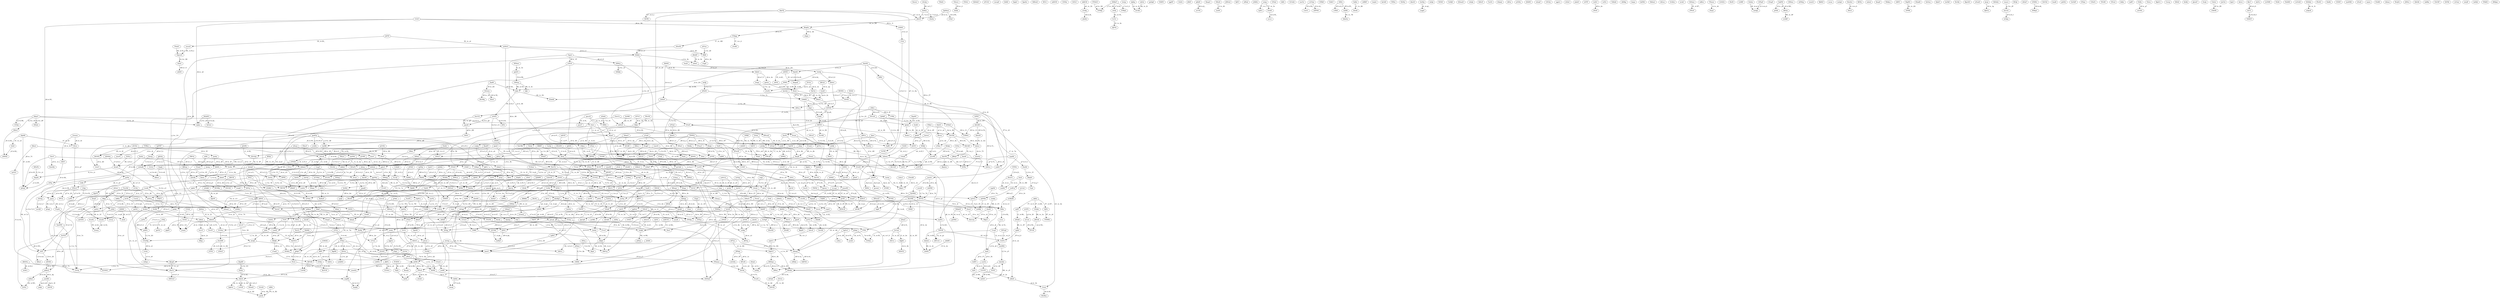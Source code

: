 digraph {
	_4F [label="Rczxw"];
	A7_ [label="QbjME"];
	_a3 [label="peLax"];
	Y7_ [label="FOkqg"];
	_3I [label="iGeYR"];
	K9_ [label="THzEr"];
	_f9 [label="VDocw"];
	J_3 [label="aOUas"];
	_6g [label="FSNct"];
	_Z1 [label="NflHx"];
	u_3 [label="KhMaN"];
	H7_ [label="GIJTL"];
	t8_ [label="IdYIr"];
	G5_ [label="BkgWi"];
	j0_ [label="AxVtO"];
	_4J [label="CsaLQ"];
	_2p [label="LlonB"];
	_z9 [label="xPCGG"];
	_L4 [label="mrsqN"];
	_7K [label="NfUYK"];
	H4_ [label="vMXkl"];
	_o7 [label="ZKioW"];
	_a1 [label="qiDeP"];
	_4A [label="EvZfr"];
	_9U [label="WbQfn"];
	_1V [label="ARqHY"];
	R3_ [label="KVYMv"];
	_5u [label="GtSka"];
	o_0 [label="mzSoj"];
	_3q [label="VuyXl"];
	_1v [label="fiAXD"];
	k_6 [label="IhghC"];
	_8T [label="mVxHa"];
	_8Y [label="ICXmy"];
	_b3 [label="XpeDu"];
	_3Q [label="ChFPF"];
	_U6 [label="DENFz"];
	_j4 [label="zFPdO"];
	x4_ [label="Ftwrd"];
	P7_ [label="sTSox"];
	_9Y [label="MIEmX"];
	_5d [label="pQMAi"];
	M6_ [label="eYaBq"];
	Q_6 [label="RmYYs"];
	N_6 [label="xIMSe"];
	B2_ [label="rczsx"];
	_r9 [label="GGrZd"];
	_1a [label="ImZAa"];
	e_9 [label="gmKTp"];
	_6o [label="DGtMT"];
	_j0 [label="CVfkh"];
	T8_ [label="CCwaT"];
	_Q1 [label="KeTak"];
	R6_ [label="BmxJw"];
	_E2 [label="tIept"];
	_e1 [label="tcVxh"];
	_d7 [label="ohsvE"];
	C1_ [label="sfyPd"];
	F2_ [label="IXTvt"];
	h_3 [label="mBSVX"];
	_6h [label="hJacI"];
	l1_ [label="yhVcH"];
	S5_ [label="xWFlN"];
	_6M [label="CDVkx"];
	H6_ [label="GWSyq"];
	_U8 [label="VsNAj"];
	_2E [label="MQHfy"];
	H3_ [label="FDMyc"];
	J6_ [label="kNBNI"];
	L9_ [label="Zcmsy"];
	t_9 [label="StYLU"];
	_5I [label="bEqJu"];
	_h4 [label="vmKwM"];
	_5X [label="uUtdg"];
	_3W [label="VIzQo"];
	p1_ [label="FCVOA"];
	_N6 [label="GVMgI"];
	S3_ [label="CbAdE"];
	A8_ [label="IuCjp"];
	v6_ [label="djdhq"];
	G2_ [label="geDgK"];
	_8f [label="AbMSr"];
	_n1 [label="MVbtW"];
	_i4 [label="NSBTt"];
	_1D [label="PwrMd"];
	e8_ [label="bIBhi"];
	_4Z [label="HRRKC"];
	z_8 [label="dzxoB"];
	u_8 [label="qgjHT"];
	_e3 [label="IrleD"];
	r8_ [label="GtiZA"];
	p_1 [label="YmUBh"];
	a9_ [label="MFlTZ"];
	Z2_ [label="JIHiF"];
	_8K [label="qKQlY"];
	j4_ [label="HnzpU"];
	k5_ [label="uKVtf"];
	_4D [label="vInoV"];
	M2_ [label="zQAJb"];
	I3_ [label="ZsCmL"];
	U5_ [label="NquHC"];
	_o6 [label="NcFZO"];
	_8S [label="LluiW"];
	E1_ [label="aFsIL"];
	_0c [label="wGBQM"];
	_6c [label="tJljv"];
	_2w [label="zngBB"];
	O8_ [label="spzxs"];
	_1L [label="doGpD"];
	_W6 [label="vgFDp"];
	h4_ [label="JZWwd"];
	i4_ [label="OqHCa"];
	P_9 [label="hBSdt"];
	_9B [label="Pzyln"];
	E2_ [label="DuCCX"];
	_6b [label="BayJX"];
	k_9 [label="dYBCg"];
	_2o [label="LEoMl"];
	_8n [label="ycbkq"];
	_S0 [label="WiRwc"];
	B_6 [label="oGdCs"];
	_5t [label="Olkjq"];
	_4K [label="yxEwq"];
	_4n [label="HQhIR"];
	B_5 [label="vOmIh"];
	B0_ [label="XjlYI"];
	m5_ [label="CGUFZ"];
	_0y [label="ILFvX"];
	b5_ [label="TMUIE"];
	K6_ [label="UZQdo"];
	_2v [label="qxPLF"];
	J_7 [label="uRYad"];
	_2Q [label="SOHyk"];
	_7j [label="tfNrq"];
	J7_ [label="sbFWR"];
	_V7 [label="ZxfET"];
	b4_ [label="AuAie"];
	_Y2 [label="kQqEx"];
	L3_ [label="jOKHz"];
	f4_ [label="RQUdE"];
	k1_ [label="rYppe"];
	_3P [label="zpJhZ"];
	_1r [label="CyiQq"];
	n2_ [label="KJpVX"];
	_2l [label="iSeuO"];
	t_7 [label="CgFcI"];
	z_4 [label="ylKch"];
	_9j [label="wkFRN"];
	_0M [label="vmevX"];
	_9J [label="SbUcc"];
	_E4 [label="EQehR"];
	Z9_ [label="CPQul"];
	_8p [label="AiIMA"];
	_7S [label="dliPj"];
	_d4 [label="qAKnQ"];
	z7_ [label="GCGdA"];
	_0f [label="jIojz"];
	n3_ [label="kFTzn"];
	_6I [label="RglbA"];
	_9k [label="cvphg"];
	_x3 [label="mkcbL"];
	w_2 [label="xsnTw"];
	D_9 [label="bMWiy"];
	d1_ [label="AYoyb"];
	_E5 [label="oZIlL"];
	k_7 [label="jKIUy"];
	I5_ [label="DlLNL"];
	_7M [label="goSVp"];
	z5_ [label="dkXXm"];
	_5x [label="rFNGF"];
	W2_ [label="CszCC"];
	U0_ [label="CkmUo"];
	_s1 [label="STfhB"];
	_h8 [label="pqbtz"];
	D_4 [label="YLLQt"];
	_y9 [label="kutwA"];
	y_2 [label="UhBrY"];
	_7y [label="GMKfN"];
	_P6 [label="EXxsV"];
	J2_ [label="ovUNl"];
	_8c [label="WidEZ"];
	_5K [label="Xmkcu"];
	l_8 [label="DTWlx"];
	B_4 [label="rcXhR"];
	_N1 [label="ZlDcA"];
	h_1 [label="ulQwm"];
	_8o [label="fSisT"];
	n_3 [label="iUWoy"];
	C6_ [label="uQtRj"];
	u7_ [label="Xofbs"];
	S_9 [label="aIuZi"];
	j8_ [label="dnBwO"];
	_4p [label="wfRBT"];
	_r4 [label="BlBBT"];
	W_5 [label="XJmCg"];
	_n0 [label="FbjKu"];
	I6_ [label="kpwxy"];
	s_3 [label="SVlrz"];
	_3w [label="KzFpV"];
	_0T [label="mILDR"];
	F7_ [label="okKIz"];
	_7W [label="twplw"];
	V7_ [label="kxOdS"];
	_6s [label="XJFVX"];
	_5B [label="UshuV"];
	L8_ [label="nHbxI"];
	c1_ [label="frjPo"];
	_2X [label="eXVDX"];
	l_5 [label="AyBTx"];
	C4_ [label="FIPAu"];
	Y2_ [label="NuwEy"];
	_W2 [label="NLWiy"];
	_5s [label="Dzgdj"];
	U_6 [label="xgfbO"];
	s_2 [label="aIOAX"];
	d6_ [label="goIGx"];
	_N0 [label="BQqDn"];
	t_1 [label="BSxNH"];
	_2s [label="Hllqa"];
	a_2 [label="iFnhW"];
	_q3 [label="PVMcN"];
	_0P [label="tChdl"];
	_3p [label="ibhcM"];
	t0_ [label="QhMwr"];
	q2_ [label="LugpS"];
	c_4 [label="oYnRE"];
	_6Q [label="cSMuY"];
	M5_ [label="RFjby"];
	_8F [label="gehbY"];
	_c9 [label="LzmPJ"];
	_1B [label="izZqb"];
	_u2 [label="WiYbV"];
	u9_ [label="oSOqY"];
	_7I [label="qIgPP"];
	_J1 [label="hDXiH"];
	L_5 [label="VuMJS"];
	_5C [label="CoDAB"];
	_0W [label="KOmaN"];
	_4O [label="QsQoj"];
	D3_ [label="zVnGo"];
	X4_ [label="JeASM"];
	_0n [label="eSuhC"];
	D4_ [label="dhJqf"];
	_4u [label="gEdTe"];
	_I5 [label="vxEpk"];
	B6_ [label="PUKYN"];
	_7H [label="RRslP"];
	Y6_ [label="yaOBS"];
	z2_ [label="BmBgd"];
	_I2 [label="SuFuX"];
	y5_ [label="PruxZ"];
	Y8_ [label="HilnG"];
	X_1 [label="BUCOP"];
	C_4 [label="MWOuT"];
	_u5 [label="SWkkk"];
	_3R [label="SbEsP"];
	_Y0 [label="nSTiu"];
	_4k [label="YtgzA"];
	S6_ [label="kpCgW"];
	g_7 [label="Yvplr"];
	T_4 [label="TxcFx"];
	W9_ [label="ubmBA"];
	_9D [label="IEeiU"];
	v_8 [label="kdKhi"];
	L_0 [label="iFbuC"];
	E5_ [label="sQZBl"];
	j_1 [label="JRKqF"];
	_L3 [label="cCapO"];
	_V6 [label="YGOlW"];
	f7_ [label="LsIeg"];
	b6_ [label="gQhBW"];
	_1b [label="hkkyC"];
	_2H [label="OoDGi"];
	_8s [label="BthxU"];
	P3_ [label="oyAZI"];
	S7_ [label="lvXUk"];
	W_1 [label="nDqUv"];
	Y1_ [label="zTElJ"];
	_6y [label="bNgwJ"];
	V9_ [label="EdJXK"];
	D5_ [label="gNrJq"];
	t6_ [label="puxrT"];
	_5V [label="HsiEs"];
	y3_ [label="RxcEJ"];
	_7w [label="jQSgo"];
	m7_ [label="MpVTJ"];
	k4_ [label="ClCuv"];
	w5_ [label="PSUxN"];
	_2O [label="qLSki"];
	_Y9 [label="AnyZB"];
	_2M [label="AlFoz"];
	T3_ [label="FrsoN"];
	b2_ [label="ayYUf"];
	w8_ [label="pVtWy"];
	e5_ [label="DdPOX"];
	_6G [label="JVkWE"];
	_T9 [label="REVdX"];
	X2_ [label="HUGZp"];
	_w1 [label="qUAFb"];
	z6_ [label="PVIki"];
	_8Z [label="kvNzp"];
	_K8 [label="eQvpF"];
	r_8 [label="OCMuz"];
	M_7 [label="vNUhy"];
	n0_ [label="LAMVc"];
	_2m [label="MyWGY"];
	_4B [label="AxHfK"];
	_1n [label="xeJRH"];
	p0_ [label="ZxNBC"];
	e7_ [label="xvXUp"];
	_I8 [label="agpCs"];
	Z5_ [label="etYaG"];
	_5z [label="EntdZ"];
	_0F [label="YuGks"];
	S2_ [label="VLElS"];
	_6w [label="EnoTc"];
	X9_ [label="YGfLA"];
	o5_ [label="jebeN"];
	_9A [label="cVxSl"];
	_1x [label="XPtsM"];
	y2_ [label="fXEIb"];
	_D3 [label="HAimV"];
	Z_3 [label="paPNp"];
	T2_ [label="CvspT"];
	a0_ [label="rhrWg"];
	p_3 [label="vqUnW"];
	w6_ [label="mVoha"];
	_O6 [label="stmDl"];
	_6d [label="cMVOX"];
	C3_ [label="eQXUM"];
	_O3 [label="ZVXzD"];
	H_2 [label="kdyqA"];
	_2D [label="AYRQa"];
	_D6 [label="dbqGm"];
	o0_ [label="USizr"];
	d_7 [label="DhLCv"];
	_1k [label="yCtyK"];
	_o0 [label="wnaxF"];
	p4_ [label="guwmt"];
	x9_ [label="MwBea"];
	_j9 [label="ZAsKc"];
	_4t [label="yzfeN"];
	_v3 [label="qHOSo"];
	_2A [label="AydvT"];
	_6H [label="SjXYz"];
	_4r [label="gIrxJ"];
	_e4 [label="GVxiF"];
	_g0 [label="zpeuR"];
	l9_ [label="Xrzll"];
	H9_ [label="jbMuJ"];
	h8_ [label="TCZxy"];
	_2z [label="GRQyZ"];
	_0V [label="EpdlV"];
	K8_ [label="HBSxm"];
	_5F [label="tsPYP"];
	_9y [label="nxbnC"];
	u2_ [label="sHRnk"];
	o4_ [label="uQLLN"];
	_9t [label="zyUnA"];
	r4_ [label="ZZiSh"];
	_b8 [label="LzEiC"];
	_4w [label="zbnLn"];
	v_1 [label="FuteY"];
	F4_ [label="AdxQp"];
	_7u [label="WCNBa"];
	_S6 [label="fVoOt"];
	y0_ [label="otmAj"];
	z_6 [label="TVGFR"];
	_7X [label="vzITn"];
	_5b [label="HnDhu"];
	G9_ [label="jItJA"];
	w0_ [label="iQKzk"];
	g8_ [label="rFmnL"];
	A_5 [label="omDRQ"];
	_2I [label="YQFpX"];
	h3_ [label="XSiqw"];
	v0_ [label="DXAop"];
	B9_ [label="pgONm"];
	_7m [label="AYQhQ"];
	h7_ [label="NpQnp"];
	_2F [label="xTKaP"];
	_B3 [label="COwMg"];
	_2d [label="yndXf"];
	n8_ [label="NsGZb"];
	H_4 [label="ACpGt"];
	g5_ [label="cKHbp"];
	O7_ [label="mmnHO"];
	_7U [label="hLmGy"];
	K_6 [label="wNdYc"];
	_1d [label="TBJyO"];
	_6A [label="oKKkP"];
	_3Z [label="Imips"];
	g_8 [label="gxrKY"];
	q5_ [label="XeTyw"];
	J_0 [label="CtzFw"];
	_0B [label="blmEu"];
	U_9 [label="dTKzb"];
	_t6 [label="sXZVR"];
	_C2 [label="gpWwr"];
	c3_ [label="kiZWb"];
	_0x [label="Exrpn"];
	Y_5 [label="bwpjc"];
	G_7 [label="acwAF"];
	_p9 [label="XTLSN"];
	j3_ [label="Zelzc"];
	z_0 [label="VWIvP"];
	_6n [label="uTXes"];
	_5G [label="bRCyb"];
	_2K [label="Hdoct"];
	_0l [label="paLqd"];
	s1_ [label="ddKhC"];
	_8j [label="DibSC"];
	H8_ [label="PRrOB"];
	e_3 [label="itIoJ"];
	r2_ [label="MdtmL"];
	_M0 [label="CZmcp"];
	_4y [label="QqkVw"];
	_5c [label="ByqNV"];
	_2R [label="BdhJK"];
	L4_ [label="AZLeu"];
	F_4 [label="FpflE"];
	_5S [label="tCdZm"];
	S_5 [label="aZXma"];
	u8_ [label="HIhwv"];
	_1N [label="nvAiC"];
	_0w [label="ygAjI"];
	_1p [label="xGnPo"];
	_2x [label="zfbQV"];
	_3i [label="RnKmP"];
	W7_ [label="iFWnP"];
	_Y1 [label="NPPft"];
	R4_ [label="ufnVa"];
	p5_ [label="Oizik"];
	S_4 [label="FexMt"];
	_9o [label="FoypZ"];
	_R1 [label="ypLnJ"];
	_T2 [label="qdsPG"];
	_G0 [label="aeaxU"];
	G_6 [label="edBcx"];
	_6Z [label="OdtVU"];
	_D8 [label="SIrhC"];
	_U4 [label="pvqwi"];
	_5v [label="TNnwe"];
	_2u [label="uGomQ"];
	_P3 [label="zhuEC"];
	_3z [label="bqFuU"];
	v_9 [label="tPAFK"];
	l5_ [label="jkcGd"];
	_r0 [label="MuUmt"];
	_7t [label="YWRFP"];
	e_2 [label="GTmyU"];
	N8_ [label="rDcQq"];
	e1_ [label="MBTvp"];
	_F0 [label="lGTeu"];
	a5_ [label="LOGEA"];
	_7B [label="HdwEa"];
	k3_ [label="wtOlj"];
	_0o [label="HgJbG"];
	r3_ [label="szJET"];
	_0q [label="yZOPP"];
	T_7 [label="KZfhs"];
	F9_ [label="qieaS"];
	l_6 [label="SugXp"];
	_1S [label="hbDKf"];
	Q8_ [label="TNabZ"];
	_y5 [label="dmQZy"];
	_0U [label="drMhx"];
	C_0 [label="oRXez"];
	d7_ [label="wvuqw"];
	Q_0 [label="zXhCu"];
	J0_ [label="MmpeE"];
	_I1 [label="SWySl"];
	_7s [label="IfwIN"];
	_3B [label="TDMVq"];
	n_2 [label="EkTno"];
	w_7 [label="VNrMA"];
	_5O [label="RGORq"];
	_4X [label="nhpja"];
	v9_ [label="qmccN"];
	_9I [label="ccpzO"];
	_9T [label="KEWvW"];
	_B5 [label="wCYMm"];
	_W7 [label="kPwnW"];
	_Z3 [label="uRFLx"];
	_4v [label="zVQBQ"];
	I4_ [label="LLRRY"];
	u4_ [label="iNkDG"];
	_2L [label="hKdsN"];
	_E8 [label="BgJDR"];
	Q9_ [label="Dcbhn"];
	_1U [label="CRPJC"];
	k_5 [label="qYogL"];
	_g1 [label="QWUeU"];
	x_5 [label="GhDsP"];
	_K2 [label="ViyDl"];
	Y3_ [label="NsxSY"];
	_6p [label="JBiPu"];
	G6_ [label="HDLmX"];
	E_0 [label="rYAja"];
	T_5 [label="AFhDU"];
	_z1 [label="VbgOk"];
	_a0 [label="TGZWJ"];
	_8I [label="zLCaA"];
	_7F [label="bTxgN"];
	_z6 [label="pOtfA"];
	_d5 [label="uuAGs"];
	M3_ [label="lyYZu"];
	_4G [label="JSZee"];
	R0_ [label="hPehR"];
	_5p [label="ZFkcX"];
	_4o [label="gaGzx"];
	_h9 [label="IXfiB"];
	_T7 [label="DWhns"];
	A_0 [label="Itvaw"];
	q8_ [label="cpESS"];
	_8P [label="EDtyb"];
	k_1 [label="nEWhg"];
	Y4_ [label="KfwLW"];
	A3_ [label="wxoLX"];
	_9s [label="JTJqU"];
	W_9 [label="xrQSh"];
	r_4 [label="PtcLl"];
	_8L [label="WYTuk"];
	_7o [label="LTcOp"];
	_0m [label="LIelk"];
	_7v [label="jDZLl"];
	G_2 [label="SjMdP"];
	_u8 [label="weYqa"];
	w9_ [label="yhdJr"];
	O5_ [label="DtNmn"];
	_4x [label="BkRGf"];
	_4R [label="TcZKH"];
	_5M [label="zscea"];
	R5_ [label="sTSjU"];
	_9W [label="msfgA"];
	O0_ [label="dAmcO"];
	_Z0 [label="PPUiL"];
	_u6 [label="YiOSZ"];
	_9x [label="rGpjP"];
	a_5 [label="uSIuC"];
	w_9 [label="BALtI"];
	G_0 [label="FVBqS"];
	r0_ [label="dxorj"];
	E3_ [label="fKPDj"];
	h_4 [label="ODLvP"];
	_a5 [label="kVyBZ"];
	E8_ [label="IgOjQ"];
	b7_ [label="eJLqt"];
	_9X [label="UAUZW"];
	G4_ [label="bfjyk"];
	J5_ [label="CCwFc"];
	Q2_ [label="mdzol"];
	N_1 [label="miHip"];
	l3_ [label="jVTFd"];
	T6_ [label="yNQKO"];
	_C1 [label="ETBNG"];
	_P7 [label="BONNr"];
	_E9 [label="vLjtu"];
	_4l [label="vpgNd"];
	W0_ [label="fUonQ"];
	_9u [label="PDksl"];
	K2_ [label="oMDhX"];
	G_5 [label="TRzyw"];
	_s9 [label="TYMWb"];
	x8_ [label="ozWUQ"];
	_0h [label="BNEqw"];
	X_8 [label="KespP"];
	_3E [label="omEMv"];
	_8i [label="xxkiB"];
	f5_ [label="FvNym"];
	_F1 [label="WhKyu"];
	D6_ [label="GOKGK"];
	I8_ [label="ZxKnT"];
	S_2 [label="HypRF"];
	P0_ [label="IftpE"];
	_9a [label="UMLoB"];
	M_2 [label="WgLwN"];
	d8_ [label="MgZpE"];
	L5_ [label="alnTU"];
	_8a [label="qJmfV"];
	Q6_ [label="pLtKg"];
	_t0 [label="lMLWN"];
	w1_ [label="HcXhO"];
	c0_ [label="cBIFU"];
	Z_2 [label="DkTfK"];
	q1_ [label="eDCBf"];
	d9_ [label="TOjNV"];
	_1j [label="dvtPK"];
	D2_ [label="MqHVi"];
	_0g [label="buvzV"];
	v4_ [label="tykIv"];
	_Q2 [label="pSNfi"];
	_6k [label="KVpdD"];
	_6t [label="VVfKm"];
	T_0 [label="Rcexp"];
	M_6 [label="XsPmu"];
	O_3 [label="pAHYc"];
	_1P [label="wYfvN"];
	y_1 [label="DJzhT"];
	_0H [label="fwXHc"];
	_9z [label="RnEpp"];
	_6i [label="OxLCK"];
	_0C [label="ItjPE"];
	_z2 [label="mNDrO"];
	_7R [label="edAEN"];
	p_5 [label="PMWtq"];
	g6_ [label="boRaF"];
	k7_ [label="tmYkE"];
	V2_ [label="mVYPI"];
	_2q [label="XtvMy"];
	Y_9 [label="wUthj"];
	O_0 [label="BpyGH"];
	_3e [label="uFnnH"];
	_R6 [label="BRwpa"];
	_3K [label="hTHaX"];
	n5_ [label="UOEjW"];
	_8w [label="avSOP"];
	w4_ [label="WHIjl"];
	_G3 [label="HiaUA"];
	D0_ [label="LzxEN"];
	_7a [label="pABmn"];
	_e8 [label="xgFWF"];
	c2_ [label="gGFBO"];
	b3_ [label="fNWsw"];
	_3g [label="XjbCQ"];
	_4M [label="YtfGU"];
	_k0 [label="rNzQz"];
	j5_ [label="MZQQc"];
	_8G [label="lzmlm"];
	G8_ [label="lxasU"];
	q_3 [label="vmavz"];
	_4N [label="UVLlb"];
	_2g [label="fEOJy"];
	o9_ [label="emeHP"];
	R1_ [label="onvui"];
	c7_ [label="HJLgR"];
	V3_ [label="CKVcP"];
	_6O [label="WZweu"];
	_7d [label="XOCGl"];
	z_5 [label="PNmmc"];
	O3_ [label="DUWNC"];
	_u1 [label="lFgaO"];
	_J2 [label="LGcvQ"];
	Y0_ [label="LufTI"];
	Q3_ [label="mEOEU"];
	_1H [label="sFrLR"];
	R_5 [label="dtSnF"];
	_U3 [label="uEbmd"];
	Z0_ [label="JoFOf"];
	_q7 [label="ypqHS"];
	e_6 [label="WQQPO"];
	u6_ [label="KIxpy"];
	_2n [label="kFoiP"];
	_6K [label="ehGqp"];
	_9v [label="pXSOR"];
	e6_ [label="WMpyI"];
	p9_ [label="LQxkL"];
	H5_ [label="HvFLK"];
	_2P [label="EyUzS"];
	_9K [label="mCYqR"];
	U_7 [label="DsKQv"];
	_6Y [label="mRUjY"];
	c6_ [label="bxafd"];
	O_2 [label="VCgSL"];
	J_6 [label="gAVlQ"];
	_9q [label="kxwQn"];
	_6F [label="SYiFZ"];
	_0L [label="dDdQT"];
	_4i [label="Lwefx"];
	t1_ [label="qmyeR"];
	_3r [label="GdrOI"];
	r_0 [label="eIZDV"];
	_9p [label="rMHIL"];
	U8_ [label="uTjFa"];
	N3_ [label="YOnYv"];
	_a2 [label="fEwsa"];
	_H2 [label="CNsQM"];
	K5_ [label="oZUDn"];
	A0_ [label="BrZUW"];
	O6_ [label="GzOQP"];
	_7C [label="nyPZO"];
	_4e [label="thRMv"];
	_r6 [label="XxJPM"];
	_5Z [label="Kklje"];
	_p1 [label="lFQey"];
	_L7 [label="FLbzZ"];
	v8_ [label="nXFMO"];
	Z_9 [label="GwtSc"];
	_y0 [label="TxbvY"];
	q7_ [label="WiQMz"];
	_c6 [label="ECHzA"];
	_D1 [label="UHuFc"];
	_o3 [label="cRmTz"];
	F_9 [label="PAhXG"];
	_9F [label="sLSBF"];
	p8_ [label="LGyAZ"];
	M9_ [label="Gshxx"];
	_1E [label="LUhXZ"];
	s7_ [label="kVFSH"];
	_7x [label="zZYZo"];
	_u3 [label="dEVtq"];
	_W3 [label="kXvQW"];
	k6_ [label="YNvBC"];
	R9_ [label="GVSJu"];
	K0_ [label="bkAoQ"];
	_k4 [label="YJpQW"];
	c_2 [label="NjVJh"];
	r_9 [label="CRIhc"];
	_6S [label="Bktlo"];
	_4z [label="nAHSl"];
	_5k [label="NMQtp"];
	_5n [label="sQLQK"];
	_3o [label="NjCLk"];
	_6L [label="Gwxmn"];
	_q4 [label="mAkMO"];
	t_6 [label="NVsnI"];
	_6E [label="gCPvo"];
	_m4 [label="YiQyk"];
	r1_ [label="gYeWb"];
	_G2 [label="Kfkac"];
	_5P [label="kfXVE"];
	_1C [label="OZKpy"];
	_1I [label="stMMV"];
	v2_ [label="dDrGT"];
	f_4 [label="CJVoK"];
	V_3 [label="MPxFb"];
	_B8 [label="qyTQE"];
	_8C [label="biByr"];
	_5h [label="LjdfT"];
	n9_ [label="EwZdW"];
	_4S [label="FiZEj"];
	u_1 [label="VpuWW"];
	B4_ [label="bdmAl"];
	_9r [label="Glvcn"];
	o1_ [label="lFcGo"];
	J_9 [label="SJTkx"];
	_1o [label="DnwMy"];
	z1_ [label="MTCgZ"];
	l4_ [label="WPhew"];
	r_6 [label="TZstu"];
	R_3 [label="eChkq"];
	I0_ [label="NhiRg"];
	N6_ [label="ocWTR"];
	P1_ [label="BghUv"];
	_4s [label="Crevg"];
	C_7 [label="OZHsh"];
	N_3 [label="XISAI"];
	_V8 [label="hxApf"];
	_O8 [label="vRFcz"];
	_H5 [label="OllNz"];
	g4_ [label="pXIDD"];
	i6_ [label="IZZxr"];
	_5Q [label="LTMWc"];
	_8t [label="bFTcU"];
	_5L [label="pxpnB"];
	R2_ [label="HyMHd"];
	_r5 [label="Rutxt"];
	p_8 [label="KsRiJ"];
	z4_ [label="ZcdiS"];
	x_0 [label="kRtUB"];
	_h2 [label="rfUKW"];
	p_7 [label="uEzkQ"];
	_e6 [label="RFKqL"];
	_l6 [label="EIwJU"];
	_5m [label="FgPSF"];
	M4_ [label="ghowF"];
	x6_ [label="EVkys"];
	B3_ [label="IZHIN"];
	_b0 [label="SeieW"];
	q4_ [label="IliGw"];
	_W5 [label="RLBpv"];
	_8z [label="FpOJO"];
	_7q [label="hyNvA"];
	_1q [label="Frtzw"];
	L7_ [label="ZveJs"];
	W6_ [label="IaXNF"];
	_0Z [label="PBFvb"];
	_8e [label="KKMTZ"];
	_1u [label="QofTJ"];
	p2_ [label="twrPI"];
	_3h [label="scnCk"];
	u_5 [label="xLdVP"];
	u1_ [label="usyKQ"];
	_k2 [label="fiRFf"];
	_8d [label="VWJCY"];
	T9_ [label="JMcKP"];
	_B0 [label="GSQzT"];
	o_2 [label="luuFQ"];
	_x9 [label="ArKqe"];
	_R5 [label="CHeFB"];
	_3T [label="PXFIQ"];
	j_6 [label="PJnND"];
	_e2 [label="nsdzy"];
	W8_ [label="AKtQx"];
	f8_ [label="JnCSo"];
	K_8 [label="AZjxe"];
	b_3 [label="WDatH"];
	_4W [label="OcNgP"];
	_3F [label="MjdBv"];
	_L6 [label="fAzCZ"];
	r_5 [label="GWofU"];
	_7D [label="ttXVL"];
	p3_ [label="fiuMq"];
	s5_ [label="xzasB"];
	H1_ [label="ZzVCr"];
	X_0 [label="bXqcO"];
	_s7 [label="ZHRoF"];
	_p7 [label="nAvMA"];
	h1_ [label="mzuWk"];
	i1_ [label="rttnI"];
	o8_ [label="qYeNJ"];
	_R3 [label="vucgD"];
	T1_ [label="yDOvu"];
	s6_ [label="MQkzW"];
	F_7 [label="MWRaP"];
	A_7 [label="wsCJD"];
	p7_ [label="wKYYP"];
	_v8 [label="ymGFr"];
	_5R [label="GVPpn"];
	_0Y [label="raMBh"];
	Z7_ [label="fjyjO"];
	_n3 [label="VJTVq"];
	r7_ [label="zEhjr"];
	_X4 [label="uGcDY"];
	C_3 [label="kZHfz"];
	h2_ [label="IuPmd"];
	_V1 [label="uKdBT"];
	G_8 [label="gTddc"];
	E_5 [label="gMJyT"];
	_1T [label="UQIDk"];
	h_5 [label="ZFXqj"];
	_7k [label="Aitvw"];
	_2h [label="zFOml"];
	_w6 [label="GHbLS"];
	_S8 [label="csBcy"];
	n_1 [label="TPDXp"];
	n6_ [label="rReOI"];
	_3G [label="MLZME"];
	_F7 [label="ifnFC"];
	b_9 [label="ihCCi"];
	C9_ [label="QgJtl"];
	h9_ [label="COxoG"];
	_y4 [label="aIGxw"];
	B1_ [label="GxTwz"];
	r9_ [label="MsASw"];
	_j3 [label="ylGVV"];
	i7_ [label="QTTML"];
	B_7 [label="ufyTn"];
	_6x [label="Crtue"];
	_1l [label="kJEPC"];
	w_0 [label="mDmBI"];
	_0t [label="hKltT"];
	U9_ [label="IvcVx"];
	_5J [label="RKxyi"];
	S_8 [label="bbSxC"];
	N_5 [label="dvJJi"];
	_9R [label="hbsdd"];
	_I6 [label="hcZsE"];
	I_9 [label="knZJj"];
	_E3 [label="fLkQy"];
	_7Q [label="LxYMW"];
	m_9 [label="WWGll"];
	U6_ [label="iKrVB"];
	_J6 [label="fibcT"];
	_X9 [label="OWNwF"];
	_8D [label="VILBv"];
	m0_ [label="ekRCM"];
	r_1 [label="FriPv"];
	_7e [label="PzbMD"];
	p_6 [label="xLYPS"];
	t9_ [label="VmEse"];
	_8H [label="jzdTw"];
	_9m [label="wvPnM"];
	_j7 [label="AXNMw"];
	b9_ [label="ARGPm"];
	_5E [label="JxraJ"];
	_X1 [label="GFEpP"];
	_0K [label="iGHeF"];
	_5i [label="mXprR"];
	m_1 [label="YurjN"];
	W1_ [label="vMJue"];
	_1h [label="fFnNU"];
	k2_ [label="EIWlC"];
	_1f [label="CsSSy"];
	_2T [label="QCLBI"];
	_I0 [label="nUNae"];
	_4q [label="ZLqpV"];
	_1z [label="KutPz"];
	M1_ [label="xmunZ"];
	_2J [label="eJbNS"];
	_4g [label="aawRD"];
	_3M [label="FAkYY"];
	v1_ [label="HnfdL"];
	_g7 [label="EFhvS"];
	p_9 [label="iTZMT"];
	m_6 [label="smAgL"];
	_E6 [label="FzvNR"];
	_C3 [label="bCiYI"];
	j_3 [label="mnHNK"];
	Q5_ [label="VZjPj"];
	l_4 [label="YZOog"];
	X3_ [label="LPxsE"];
	_3C [label="LGsvJ"];
	_4V [label="rquta"];
	i5_ [label="nwmPq"];
	_2V [label="KFyEM"];
	_6N [label="YIFRB"];
	y4_ [label="lVxRH"];
	_y3 [label="ZLFJh"];
	_E7 [label="lAiHQ"];
	B_0 [label="YDHOT"];
	A6_ [label="DSMdn"];
	_G5 [label="XdxbT"];
	U_4 [label="shmPv"];
	_G6 [label="qUVZL"];
	_i2 [label="XAyWZ"];
	_3a [label="JWtGK"];
	_s3 [label="geEcT"];
	w_6 [label="tCzTR"];
	_4H [label="Zdmag"];
	m3_ [label="XBusl"];
	F5_ [label="wBlfu"];
	_A2 [label="ZSyjZ"];
	B5_ [label="tXryh"];
	_v5 [label="QZenz"];
	_9S [label="WwJOr"];
	r_3 [label="vgACU"];
	_4T [label="SbSrO"];
	_C8 [label="ivwvw"];
	_B2 [label="geckl"];
	d_0 [label="tDxDn"];
	L_1 [label="thbWP"];
	_7z [label="jrXQl"];
	_f2 [label="hCckG"];
	U7_ [label="DfbLo"];
	q_2 [label="UiygF"];
	T_8 [label="cliZY"];
	K_9 [label="kggCe"];
	l_2 [label="dQXwS"];
	_3v [label="RWmQT"];
	i_9 [label="jNWcz"];
	_q1 [label="tXIyW"];
	t4_ [label="QXrDh"];
	i_3 [label="BBVpq"];
	_b6 [label="zDQcZ"];
	_M9 [label="tWwED"];
	_L1 [label="AafBm"];
	C_2 [label="YjYDx"];
	_7V [label="CbCDF"];
	_0s [label="lDbWZ"];
	d2_ [label="IGFMi"];
	n7_ [label="YQlNb"];
	s2_ [label="gvCQd"];
	_9Q [label="RqKUF"];
	J3_ [label="fPmUY"];
	o_3 [label="UDrXO"];
	_e0 [label="zzJim"];
	_3O [label="VzYYK"];
	_1K [label="DgMmA"];
	A9_ [label="pxFkr"];
	h_6 [label="TaHvs"];
	_I9 [label="vEdkV"];
	_9b [label="cXBcL"];
	G1_ [label="qklUj"];
	m8_ [label="hbaTW"];
	f_7 [label="lUKtO"];
	o_1 [label="FxoFZ"];
	_k5 [label="XghYF"];
	N5_ [label="KvaHz"];
	N4_ [label="fDTzW"];
	_1Y [label="uMAGh"];
	G_9 [label="eYMAD"];
	_4a [label="AtWQA"];
	_A9 [label="uCGaz"];
	g7_ [label="DoGaV"];
	_7A [label="wxLnT"];
	_M8 [label="xuRUq"];
	_7G [label="gshky"];
	_j6 [label="shyfI"];
	E4_ [label="xDurp"];
	a_7 [label="UFTyv"];
	P5_ [label="miLJP"];
	_5H [label="hpArl"];
	_3f [label="AaWjh"];
	_2Z [label="UEcJh"];
	q_9 [label="DlSPh"];
	_3V [label="qxahy"];
	m_5 [label="WPnPS"];
	_z8 [label="SMxzU"];
	q_8 [label="OOUXO"];
	s_4 [label="KQIeh"];
	_6U [label="Utdrw"];
	_H0 [label="FHbFJ"];
	F_8 [label="dWfgm"];
	e_1 [label="UIlBH"];
	R_0 [label="rSjMv"];
	D8_ [label="LfIVg"];
	_6a [label="XvGxc"];
	i_8 [label="sTzlo"];

	_4W -> _8n [label="_4W to _8n"];
	_6H -> g6_ [label="_6H to g6_"];
	K8_ -> i7_ [label="K8_ to i7_"];
	T2_ -> A_5 [label="T2_ to A_5"];
	_3r -> _d5 [label="_3r to _d5"];
	Y4_ -> _4w [label="Y4_ to _4w"];
	z_4 -> _1S [label="z_4 to _1S"];
	_9j -> _7d [label="_9j to _7d"];
	_3G -> q1_ [label="_3G to q1_"];
	_w6 -> p1_ [label="_w6 to p1_"];
	r1_ -> X2_ [label="r1_ to X2_"];
	_V6 -> _1E [label="_V6 to _1E"];
	F7_ -> K6_ [label="F7_ to K6_"];
	_1n -> _X4 [label="_1n to _X4"];
	z5_ -> s2_ [label="z5_ to s2_"];
	m5_ -> W6_ [label="m5_ to W6_"];
	_9o -> _7x [label="_9o to _7x"];
	w1_ -> _o3 [label="w1_ to _o3"];
	_G5 -> _R3 [label="_G5 to _R3"];
	w5_ -> _e4 [label="w5_ to _e4"];
	_z1 -> D5_ [label="_z1 to D5_"];
	_7a -> _n1 [label="_7a to _n1"];
	_R6 -> _7d [label="_R6 to _7d"];
	_2J -> _3F [label="_2J to _3F"];
	_0l -> i7_ [label="_0l to i7_"];
	_6F -> W6_ [label="_6F to W6_"];
	_2D -> _6A [label="_2D to _6A"];
	i1_ -> _u1 [label="i1_ to _u1"];
	_Q2 -> _5p [label="_Q2 to _5p"];
	o9_ -> _R1 [label="o9_ to _R1"];
	w1_ -> p8_ [label="w1_ to p8_"];
	v_1 -> o_0 [label="v_1 to o_0"];
	S_5 -> _9p [label="S_5 to _9p"];
	d6_ -> _3C [label="d6_ to _3C"];
	_1V -> g_7 [label="_1V to g_7"];
	_j6 -> _V7 [label="_j6 to _V7"];
	N3_ -> Q_6 [label="N3_ to Q_6"];
	C1_ -> M2_ [label="C1_ to M2_"];
	_5k -> J5_ [label="_5k to J5_"];
	_n3 -> W9_ [label="_n3 to W9_"];
	_E3 -> n6_ [label="_E3 to n6_"];
	y2_ -> R3_ [label="y2_ to R3_"];
	z_8 -> h_5 [label="z_8 to h_5"];
	J_0 -> _j6 [label="J_0 to _j6"];
	_7q -> _0Y [label="_7q to _0Y"];
	_d7 -> I6_ [label="_d7 to I6_"];
	t9_ -> _3Q [label="t9_ to _3Q"];
	_r6 -> W8_ [label="_r6 to W8_"];
	x4_ -> C_0 [label="x4_ to C_0"];
	g8_ -> _9U [label="g8_ to _9U"];
	_9q -> X4_ [label="_9q to X4_"];
	_J2 -> _7G [label="_J2 to _7G"];
	_h8 -> i4_ [label="_h8 to i4_"];
	K_6 -> v_9 [label="K_6 to v_9"];
	p5_ -> L_1 [label="p5_ to L_1"];
	T3_ -> _6d [label="T3_ to _6d"];
	O_3 -> _B3 [label="O_3 to _B3"];
	b7_ -> W_5 [label="b7_ to W_5"];
	S7_ -> _6A [label="S7_ to _6A"];
	_2P -> R_3 [label="_2P to R_3"];
	_0q -> _h2 [label="_0q to _h2"];
	_e8 -> T_0 [label="_e8 to T_0"];
	m8_ -> N6_ [label="m8_ to N6_"];
	W9_ -> _6K [label="W9_ to _6K"];
	_0Z -> i_3 [label="_0Z to i_3"];
	B5_ -> _8s [label="B5_ to _8s"];
	_0l -> _8o [label="_0l to _8o"];
	s2_ -> _O6 [label="s2_ to _O6"];
	U0_ -> g7_ [label="U0_ to g7_"];
	_8Y -> _k0 [label="_8Y to _k0"];
	_5c -> k4_ [label="_5c to k4_"];
	T8_ -> e_1 [label="T8_ to e_1"];
	G8_ -> _L7 [label="G8_ to _L7"];
	_0C -> b2_ [label="_0C to b2_"];
	M1_ -> M_2 [label="M1_ to M_2"];
	a9_ -> _9X [label="a9_ to _9X"];
	v2_ -> _N0 [label="v2_ to _N0"];
	d9_ -> w6_ [label="d9_ to w6_"];
	e_9 -> _4B [label="e_9 to _4B"];
	y3_ -> S_5 [label="y3_ to S_5"];
	_P6 -> l1_ [label="_P6 to l1_"];
	O7_ -> _o0 [label="O7_ to _o0"];
	B2_ -> T2_ [label="B2_ to T2_"];
	D2_ -> _6N [label="D2_ to _6N"];
	_9q -> F_7 [label="_9q to F_7"];
	v4_ -> _V8 [label="v4_ to _V8"];
	_0F -> Z_9 [label="_0F to Z_9"];
	z5_ -> D3_ [label="z5_ to D3_"];
	_B0 -> U6_ [label="_B0 to U6_"];
	_0f -> d8_ [label="_0f to d8_"];
	I5_ -> _C8 [label="I5_ to _C8"];
	_5C -> n6_ [label="_5C to n6_"];
	O8_ -> O_2 [label="O8_ to O_2"];
	C3_ -> M2_ [label="C3_ to M2_"];
	_v8 -> R2_ [label="_v8 to R2_"];
	Q9_ -> m_6 [label="Q9_ to m_6"];
	_P3 -> _1d [label="_P3 to _1d"];
	I_9 -> T_5 [label="I_9 to T_5"];
	b6_ -> W_5 [label="b6_ to W_5"];
	_C3 -> w1_ [label="_C3 to w1_"];
	M_2 -> _D8 [label="M_2 to _D8"];
	_6o -> n0_ [label="_6o to n0_"];
	S5_ -> k5_ [label="S5_ to k5_"];
	k_9 -> F_7 [label="k_9 to F_7"];
	_4q -> _2Q [label="_4q to _2Q"];
	_y4 -> _c9 [label="_y4 to _c9"];
	_3G -> r_9 [label="_3G to r_9"];
	_2H -> v4_ [label="_2H to v4_"];
	Q_6 -> _2J [label="Q_6 to _2J"];
	z_0 -> y0_ [label="z_0 to y0_"];
	i1_ -> _4D [label="i1_ to _4D"];
	l_2 -> _p9 [label="l_2 to _p9"];
	_b6 -> I3_ [label="_b6 to I3_"];
	_0h -> N_1 [label="_0h to N_1"];
	_h8 -> u_1 [label="_h8 to u_1"];
	a_7 -> _6o [label="a_7 to _6o"];
	h8_ -> _6H [label="h8_ to _6H"];
	b4_ -> _1b [label="b4_ to _1b"];
	H4_ -> _7R [label="H4_ to _7R"];
	_9u -> _8F [label="_9u to _8F"];
	_5J -> _1a [label="_5J to _1a"];
	_5B -> z6_ [label="_5B to z6_"];
	_r9 -> _B2 [label="_r9 to _B2"];
	E1_ -> _6S [label="E1_ to _6S"];
	_2L -> r_8 [label="_2L to r_8"];
	g8_ -> U6_ [label="g8_ to U6_"];
	_R6 -> _9z [label="_R6 to _9z"];
	_1T -> s5_ [label="_1T to s5_"];
	_y9 -> _j3 [label="_y9 to _j3"];
	_9K -> _4R [label="_9K to _4R"];
	_U6 -> _0K [label="_U6 to _0K"];
	m7_ -> _0q [label="m7_ to _0q"];
	_0c -> r_9 [label="_0c to r_9"];
	S_8 -> s7_ [label="S_8 to s7_"];
	_i2 -> _4t [label="_i2 to _4t"];
	_7d -> C9_ [label="_7d to C9_"];
	K_8 -> H_2 [label="K_8 to H_2"];
	_5Z -> _O6 [label="_5Z to _O6"];
	_6p -> i5_ [label="_6p to i5_"];
	_4K -> M3_ [label="_4K to M3_"];
	_8K -> J2_ [label="_8K to J2_"];
	_6h -> F_4 [label="_6h to F_4"];
	e_9 -> _G0 [label="e_9 to _G0"];
	_o7 -> w1_ [label="_o7 to w1_"];
	M5_ -> w_0 [label="M5_ to w_0"];
	K8_ -> _2H [label="K8_ to _2H"];
	n6_ -> _8w [label="n6_ to _8w"];
	C6_ -> _S6 [label="C6_ to _S6"];
	_W7 -> _1E [label="_W7 to _1E"];
	_5t -> _U3 [label="_5t to _U3"];
	p_6 -> _8I [label="p_6 to _8I"];
	_7H -> _k4 [label="_7H to _k4"];
	_3P -> J_0 [label="_3P to J_0"];
	_c9 -> _2R [label="_c9 to _2R"];
	C9_ -> _4H [label="C9_ to _4H"];
	_Y9 -> _a3 [label="_Y9 to _a3"];
	r0_ -> _2o [label="r0_ to _2o"];
	_a3 -> _a0 [label="_a3 to _a0"];
	P7_ -> D0_ [label="P7_ to D0_"];
	_7m -> _9p [label="_7m to _9p"];
	_2x -> _6x [label="_2x to _6x"];
	_N0 -> _4X [label="_N0 to _4X"];
	r0_ -> _0K [label="r0_ to _0K"];
	Z_9 -> _0L [label="Z_9 to _0L"];
	e_9 -> W_9 [label="e_9 to W_9"];
	_0L -> w6_ [label="_0L to w6_"];
	_9u -> _9X [label="_9u to _9X"];
	O8_ -> k_5 [label="O8_ to k_5"];
	_5t -> _7o [label="_5t to _7o"];
	h2_ -> _4r [label="h2_ to _4r"];
	_o6 -> _d4 [label="_o6 to _d4"];
	Y7_ -> _M9 [label="Y7_ to _M9"];
	_j6 -> _3h [label="_j6 to _3h"];
	_1P -> _8G [label="_1P to _8G"];
	l9_ -> u1_ [label="l9_ to u1_"];
	_7G -> _8H [label="_7G to _8H"];
	L8_ -> M3_ [label="L8_ to M3_"];
	_1k -> _9B [label="_1k to _9B"];
	l5_ -> w_6 [label="l5_ to w_6"];
	_5E -> _3g [label="_5E to _3g"];
	h_1 -> X4_ [label="h_1 to X4_"];
	K5_ -> z_0 [label="K5_ to z_0"];
	j8_ -> q1_ [label="j8_ to q1_"];
	P0_ -> i6_ [label="P0_ to i6_"];
	_2u -> e1_ [label="_2u to e1_"];
	_6K -> _2F [label="_6K to _2F"];
	_1l -> L5_ [label="_1l to L5_"];
	_3a -> N4_ [label="_3a to N4_"];
	_M8 -> J7_ [label="_M8 to J7_"];
	x6_ -> _E8 [label="x6_ to _E8"];
	f7_ -> _5z [label="f7_ to _5z"];
	T6_ -> _k5 [label="T6_ to _k5"];
	_0M -> o4_ [label="_0M to o4_"];
	_o0 -> _j6 [label="_o0 to _j6"];
	t1_ -> _7v [label="t1_ to _7v"];
	n5_ -> D_4 [label="n5_ to D_4"];
	_k0 -> _z8 [label="_k0 to _z8"];
	s6_ -> _r0 [label="s6_ to _r0"];
	_9q -> _8s [label="_9q to _8s"];
	_6t -> U_4 [label="_6t to U_4"];
	F5_ -> _B2 [label="F5_ to _B2"];
	_1D -> v_8 [label="_1D to v_8"];
	_1k -> p_1 [label="_1k to p_1"];
	d7_ -> d8_ [label="d7_ to d8_"];
	_Q2 -> _1S [label="_Q2 to _1S"];
	_0o -> _8e [label="_0o to _8e"];
	_l6 -> d6_ [label="_l6 to d6_"];
	_4u -> r0_ [label="_4u to r0_"];
	_q7 -> T1_ [label="_q7 to T1_"];
	z6_ -> P3_ [label="z6_ to P3_"];
	Y7_ -> c_4 [label="Y7_ to c_4"];
	_7R -> _m4 [label="_7R to _m4"];
	_g0 -> _4M [label="_g0 to _4M"];
	G9_ -> K_6 [label="G9_ to K_6"];
	r_4 -> _7o [label="r_4 to _7o"];
	_s7 -> _N6 [label="_s7 to _N6"];
	F9_ -> X2_ [label="F9_ to X2_"];
	_6O -> _5O [label="_6O to _5O"];
	_4i -> _8d [label="_4i to _8d"];
	_i2 -> _E4 [label="_i2 to _E4"];
	w_7 -> _p9 [label="w_7 to _p9"];
	_v3 -> w_0 [label="_v3 to w_0"];
	k_9 -> _u5 [label="k_9 to _u5"];
	_G0 -> _T9 [label="_G0 to _T9"];
	_8Y -> u6_ [label="_8Y to u6_"];
	_8L -> C_7 [label="_8L to C_7"];
	_q1 -> _a2 [label="_q1 to _a2"];
	_2z -> h7_ [label="_2z to h7_"];
	_6h -> r7_ [label="_6h to r7_"];
	_I6 -> O0_ [label="_I6 to O0_"];
	_2A -> F_9 [label="_2A to F_9"];
	W0_ -> _6b [label="W0_ to _6b"];
	_4v -> l1_ [label="_4v to l1_"];
	n9_ -> l3_ [label="n9_ to l3_"];
	z2_ -> _9U [label="z2_ to _9U"];
	B4_ -> r_3 [label="B4_ to r_3"];
	_0H -> _0w [label="_0H to _0w"];
	B9_ -> _3F [label="B9_ to _3F"];
	_3B -> C6_ [label="_3B to C6_"];
	e_6 -> _e0 [label="e_6 to _e0"];
	s7_ -> _7q [label="s7_ to _7q"];
	_9U -> u9_ [label="_9U to u9_"];
	I3_ -> H3_ [label="I3_ to H3_"];
	_2V -> G_9 [label="_2V to G_9"];
	H_4 -> _y3 [label="H_4 to _y3"];
	_2Z -> l_5 [label="_2Z to l_5"];
	_4T -> _4H [label="_4T to _4H"];
	_6L -> _0t [label="_6L to _0t"];
	_Z3 -> h2_ [label="_Z3 to h2_"];
	_R1 -> e7_ [label="_R1 to e7_"];
	_6a -> _1p [label="_6a to _1p"];
	x6_ -> z_4 [label="x6_ to z_4"];
	H1_ -> _Q2 [label="H1_ to _Q2"];
	_3B -> _W7 [label="_3B to _W7"];
	U_7 -> d_0 [label="U_7 to d_0"];
	_k2 -> _5u [label="_k2 to _5u"];
	N5_ -> L9_ [label="N5_ to L9_"];
	A7_ -> _e3 [label="A7_ to _e3"];
	_2p -> _8s [label="_2p to _8s"];
	_9k -> _5n [label="_9k to _5n"];
	_W6 -> F_9 [label="_W6 to F_9"];
	_8z -> _5B [label="_8z to _5B"];
	E1_ -> p_3 [label="E1_ to p_3"];
	_0f -> _7v [label="_0f to _7v"];
	l_8 -> J3_ [label="l_8 to J3_"];
	_z8 -> _0C [label="_z8 to _0C"];
	_1Y -> r_5 [label="_1Y to r_5"];
	_1P -> i6_ [label="_1P to i6_"];
	x_5 -> _O3 [label="x_5 to _O3"];
	_0g -> _2s [label="_0g to _2s"];
	l9_ -> _M8 [label="l9_ to _M8"];
	_2L -> _U4 [label="_2L to _U4"];
	b9_ -> _7o [label="b9_ to _7o"];
	_4e -> p_3 [label="_4e to p_3"];
	s7_ -> E2_ [label="s7_ to E2_"];
	_y0 -> _1C [label="_y0 to _1C"];
	M2_ -> H9_ [label="M2_ to H9_"];
	I8_ -> _1b [label="I8_ to _1b"];
	_M9 -> s_4 [label="_M9 to s_4"];
	_z8 -> _5H [label="_z8 to _5H"];
	_z2 -> _4K [label="_z2 to _4K"];
	_7y -> _E2 [label="_7y to _E2"];
	_9X -> f4_ [label="_9X to f4_"];
	_Q2 -> R6_ [label="_Q2 to R6_"];
	G_5 -> w_7 [label="G_5 to w_7"];
	_w1 -> _s3 [label="_w1 to _s3"];
	M6_ -> _P3 [label="M6_ to _P3"];
	_Y9 -> _0H [label="_Y9 to _0H"];
	u_1 -> _7o [label="u_1 to _7o"];
	_V1 -> _4z [label="_V1 to _4z"];
	_g7 -> Y0_ [label="_g7 to Y0_"];
	s7_ -> p9_ [label="s7_ to p9_"];
	s_4 -> _U4 [label="s_4 to _U4"];
	_P3 -> _r0 [label="_P3 to _r0"];
	_v3 -> _U4 [label="_v3 to _U4"];
	_5K -> w4_ [label="_5K to w4_"];
	T_5 -> V2_ [label="T_5 to V2_"];
	f4_ -> j_1 [label="f4_ to j_1"];
	_5z -> R1_ [label="_5z to R1_"];
	l_5 -> b5_ [label="l_5 to b5_"];
	_5V -> s1_ [label="_5V to s1_"];
	U7_ -> _2Q [label="U7_ to _2Q"];
	_B8 -> _Y0 [label="_B8 to _Y0"];
	_4S -> _p7 [label="_4S to _p7"];
	n_1 -> _7w [label="n_1 to _7w"];
	_4q -> D0_ [label="_4q to D0_"];
	_j4 -> n7_ [label="_j4 to n7_"];
	E8_ -> _5K [label="E8_ to _5K"];
	_4T -> _k2 [label="_4T to _k2"];
	A9_ -> Y_9 [label="A9_ to Y_9"];
	l_4 -> A_7 [label="l_4 to A_7"];
	_6Y -> _0x [label="_6Y to _0x"];
	b_9 -> B_0 [label="b_9 to B_0"];
	_b0 -> T_7 [label="_b0 to T_7"];
	x6_ -> n_2 [label="x6_ to n_2"];
	Q_6 -> _B8 [label="Q_6 to _B8"];
	_7w -> H3_ [label="_7w to H3_"];
	_4D -> A9_ [label="_4D to A9_"];
	v9_ -> D4_ [label="v9_ to D4_"];
	_r6 -> _z6 [label="_r6 to _z6"];
	_1q -> _9K [label="_1q to _9K"];
	T9_ -> _9y [label="T9_ to _9y"];
	_4i -> p8_ [label="_4i to p8_"];
	U5_ -> E8_ [label="U5_ to E8_"];
	_s3 -> Z_9 [label="_s3 to Z_9"];
	_u1 -> _2Q [label="_u1 to _2Q"];
	V3_ -> _5n [label="V3_ to _5n"];
	T_8 -> _2X [label="T_8 to _2X"];
	_3B -> p_1 [label="_3B to p_1"];
	i7_ -> g6_ [label="i7_ to g6_"];
	F7_ -> H7_ [label="F7_ to H7_"];
	o1_ -> _6d [label="o1_ to _6d"];
	_0s -> x_5 [label="_0s to x_5"];
	Q5_ -> _1u [label="Q5_ to _1u"];
	s2_ -> g_8 [label="s2_ to g_8"];
	m7_ -> _e4 [label="m7_ to _e4"];
	h8_ -> M2_ [label="h8_ to M2_"];
	k2_ -> G9_ [label="k2_ to G9_"];
	_8Z -> _2O [label="_8Z to _2O"];
	_4K -> S7_ [label="_4K to S7_"];
	_e4 -> G6_ [label="_e4 to G6_"];
	s_2 -> _8n [label="s_2 to _8n"];
	_b8 -> _2n [label="_b8 to _2n"];
	_8f -> _8a [label="_8f to _8a"];
	v6_ -> _f2 [label="v6_ to _f2"];
	_S0 -> s1_ [label="_S0 to s1_"];
	_3v -> C9_ [label="_3v to C9_"];
	C_3 -> _7q [label="C_3 to _7q"];
	_o7 -> y5_ [label="_o7 to y5_"];
	z2_ -> g4_ [label="z2_ to g4_"];
	_P7 -> _v8 [label="_P7 to _v8"];
	m_9 -> o_0 [label="m_9 to o_0"];
	_Z3 -> _j3 [label="_Z3 to _j3"];
	_y3 -> Q3_ [label="_y3 to Q3_"];
	V3_ -> f_7 [label="V3_ to f_7"];
	_2K -> _7C [label="_2K to _7C"];
	m_1 -> j_6 [label="m_1 to j_6"];
	_d4 -> _4g [label="_d4 to _4g"];
	_r4 -> _t0 [label="_r4 to _t0"];
	_G2 -> s1_ [label="_G2 to s1_"];
	_9b -> _j0 [label="_9b to _j0"];
	M9_ -> _6Z [label="M9_ to _6Z"];
	z5_ -> T1_ [label="z5_ to T1_"];
	_B5 -> _Q2 [label="_B5 to _Q2"];
	w_0 -> T_8 [label="w_0 to T_8"];
	_W3 -> T1_ [label="_W3 to T1_"];
	_L3 -> _T9 [label="_L3 to _T9"];
	W_5 -> N_6 [label="W_5 to N_6"];
	A_5 -> _y5 [label="A_5 to _y5"];
	_7a -> _2L [label="_7a to _2L"];
	A_0 -> _5L [label="A_0 to _5L"];
	_3K -> _C1 [label="_3K to _C1"];
	_X1 -> m_6 [label="_X1 to m_6"];
	_t0 -> _4D [label="_t0 to _4D"];
	s_3 -> _7K [label="s_3 to _7K"];
	D4_ -> G4_ [label="D4_ to G4_"];
	_I9 -> _6S [label="_I9 to _6S"];
	_4k -> _4R [label="_4k to _4R"];
	W_1 -> _7a [label="W_1 to _7a"];
	_5P -> _0U [label="_5P to _0U"];
	m7_ -> v2_ [label="m7_ to v2_"];
	_J2 -> n_1 [label="_J2 to n_1"];
	J7_ -> _0Y [label="J7_ to _0Y"];
	_8H -> O_3 [label="_8H to O_3"];
	B_5 -> _F7 [label="B_5 to _F7"];
	_0t -> O8_ [label="_0t to O8_"];
	_5Q -> e6_ [label="_5Q to e6_"];
	_8G -> D4_ [label="_8G to D4_"];
	n6_ -> _4y [label="n6_ to _4y"];
	_6U -> _R5 [label="_6U to _R5"];
	u4_ -> r_5 [label="u4_ to r_5"];
	d_7 -> o_0 [label="d_7 to o_0"];
	K_6 -> t8_ [label="K_6 to t8_"];
	_y4 -> q1_ [label="_y4 to q1_"];
	_7x -> x6_ [label="_7x to x6_"];
	W1_ -> z5_ [label="W1_ to z5_"];
	_9r -> _g7 [label="_9r to _g7"];
	_7C -> O3_ [label="_7C to O3_"];
	Z0_ -> M1_ [label="Z0_ to M1_"];
	_R1 -> _4r [label="_R1 to _4r"];
	m8_ -> _D6 [label="m8_ to _D6"];
	q_2 -> _3r [label="q_2 to _3r"];
	R4_ -> _f2 [label="R4_ to _f2"];
	_7j -> G4_ [label="_7j to G4_"];
	q4_ -> g4_ [label="q4_ to g4_"];
	_4o -> B5_ [label="_4o to B5_"];
	i1_ -> _4H [label="i1_ to _4H"];
	_1C -> Z_3 [label="_1C to Z_3"];
	H_4 -> _z1 [label="H_4 to _z1"];
	_h4 -> W_5 [label="_h4 to W_5"];
	_i2 -> j_6 [label="_i2 to j_6"];
	_7D -> l5_ [label="_7D to l5_"];
	q_3 -> _2P [label="q_3 to _2P"];
	_I2 -> _d5 [label="_I2 to _d5"];
	M2_ -> _1f [label="M2_ to _1f"];
	_1z -> _3W [label="_1z to _3W"];
	_m4 -> _1q [label="_m4 to _1q"];
	e_6 -> q5_ [label="e_6 to q5_"];
	_3q -> _1l [label="_3q to _1l"];
	_s3 -> _5k [label="_s3 to _5k"];
	_9A -> D5_ [label="_9A to D5_"];
	_V8 -> T_8 [label="_V8 to T_8"];
	_E7 -> y0_ [label="_E7 to y0_"];
	k1_ -> _1H [label="k1_ to _1H"];
	a_5 -> C_3 [label="a_5 to C_3"];
	D_4 -> _7K [label="D_4 to _7K"];
	w_0 -> u8_ [label="w_0 to u8_"];
	_X4 -> _d7 [label="_X4 to _d7"];
	_N1 -> K2_ [label="_N1 to K2_"];
	S_2 -> _E3 [label="S_2 to _E3"];
	_0F -> _r5 [label="_0F to _r5"];
	_B5 -> U8_ [label="_B5 to U8_"];
	_K2 -> _C8 [label="_K2 to _C8"];
	_d7 -> _6w [label="_d7 to _6w"];
	_7t -> e7_ [label="_7t to e7_"];
	_6x -> x9_ [label="_6x to x9_"];
	_4N -> _u6 [label="_4N to _u6"];
	_5d -> _1j [label="_5d to _1j"];
	T2_ -> _g1 [label="T2_ to _g1"];
	_e0 -> W_1 [label="_e0 to W_1"];
	_4l -> _7q [label="_4l to _7q"];
	_9X -> _4w [label="_9X to _4w"];
	r_5 -> _4n [label="r_5 to _4n"];
	C_3 -> _U3 [label="C_3 to _U3"];
	n_2 -> _q4 [label="n_2 to _q4"];
	_2V -> _9B [label="_2V to _9B"];
	P0_ -> _2F [label="P0_ to _2F"];
	M5_ -> _O3 [label="M5_ to _O3"];
	_8i -> _6b [label="_8i to _6b"];
	_5Z -> G6_ [label="_5Z to G6_"];
	_0Z -> q_9 [label="_0Z to q_9"];
	_9B -> a_2 [label="_9B to a_2"];
	z_6 -> _8G [label="z_6 to _8G"];
	L5_ -> n_1 [label="L5_ to n_1"];
	_r4 -> r0_ [label="_r4 to r0_"];
	_2X -> _d4 [label="_2X to _d4"];
	p8_ -> L9_ [label="p8_ to L9_"];
	_9a -> D0_ [label="_9a to D0_"];
	_5b -> _7t [label="_5b to _7t"];
	X_0 -> _e0 [label="X_0 to _e0"];
	r4_ -> o_3 [label="r4_ to o_3"];
	_8z -> _5R [label="_8z to _5R"];
	_6A -> h_5 [label="_6A to h_5"];
	_1k -> _4q [label="_1k to _4q"];
	_7a -> a_7 [label="_7a to a_7"];
	_9K -> d9_ [label="_9K to d9_"];
	Y_5 -> _1p [label="Y_5 to _1p"];
	_v8 -> _9j [label="_v8 to _9j"];
	X_0 -> _8P [label="X_0 to _8P"];
	G_7 -> _7d [label="G_7 to _7d"];
	b5_ -> J_0 [label="b5_ to J_0"];
	_6L -> _9r [label="_6L to _9r"];
	E2_ -> _g0 [label="E2_ to _g0"];
	_5t -> _o3 [label="_5t to _o3"];
	_5p -> _0n [label="_5p to _0n"];
	_8a -> G5_ [label="_8a to G5_"];
	n2_ -> n6_ [label="n2_ to n6_"];
	_e6 -> _8T [label="_e6 to _8T"];
	_1S -> F_7 [label="_1S to F_7"];
	_0V -> _6O [label="_0V to _6O"];
	_8z -> s5_ [label="_8z to s5_"];
	l_2 -> B9_ [label="l_2 to B9_"];
	_5t -> _7z [label="_5t to _7z"];
	F_9 -> _d5 [label="F_9 to _d5"];
	r_8 -> n9_ [label="r_8 to n9_"];
	_3z -> P3_ [label="_3z to P3_"];
	p_1 -> _B0 [label="p_1 to _B0"];
	_2F -> H1_ [label="_2F to H1_"];
	_r4 -> _5H [label="_r4 to _5H"];
	_6b -> _1E [label="_6b to _1E"];
	_4k -> _1P [label="_4k to _1P"];
	S3_ -> l_6 [label="S3_ to l_6"];
	h9_ -> _2d [label="h9_ to _2d"];
	U6_ -> F_9 [label="U6_ to F_9"];
	_6O -> Y8_ [label="_6O to Y8_"];
	_7M -> _7H [label="_7M to _7H"];
	I3_ -> _0o [label="I3_ to _0o"];
	_0l -> U_6 [label="_0l to U_6"];
	L5_ -> T8_ [label="L5_ to T8_"];
	_3z -> _S8 [label="_3z to _S8"];
	_G5 -> q_8 [label="_G5 to q_8"];
	_g7 -> _Z0 [label="_g7 to _Z0"];
	W6_ -> _y5 [label="W6_ to _y5"];
	_5t -> T_8 [label="_5t to T_8"];
	H1_ -> a_7 [label="H1_ to a_7"];
	_6Y -> _5k [label="_6Y to _5k"];
	_9v -> v_1 [label="_9v to v_1"];
	_h9 -> _9x [label="_h9 to _9x"];
	x8_ -> _0f [label="x8_ to _0f"];
	o_1 -> _7M [label="o_1 to _7M"];
	C_2 -> _5J [label="C_2 to _5J"];
	H6_ -> _6c [label="H6_ to _6c"];
	_D8 -> r_0 [label="_D8 to r_0"];
	_3M -> e_1 [label="_3M to e_1"];
	z2_ -> h_6 [label="z2_ to h_6"];
	L_0 -> _1n [label="L_0 to _1n"];
	_7x -> _2m [label="_7x to _2m"];
	_y3 -> T8_ [label="_y3 to T8_"];
	G6_ -> _8i [label="G6_ to _8i"];
	k3_ -> U9_ [label="k3_ to U9_"];
	U8_ -> o_0 [label="U8_ to o_0"];
	m_9 -> _M0 [label="m_9 to _M0"];
	_4g -> _t6 [label="_4g to _t6"];
	_5m -> _2Q [label="_5m to _2Q"];
	_1P -> j_6 [label="_1P to j_6"];
	_9B -> y3_ [label="_9B to y3_"];
	r_1 -> v4_ [label="r_1 to v4_"];
	_5V -> D8_ [label="_5V to D8_"];
	_e4 -> P7_ [label="_e4 to P7_"];
	s_3 -> _4i [label="s_3 to _4i"];
	l_2 -> n2_ [label="l_2 to n2_"];
	_1r -> r0_ [label="_1r to r0_"];
	A7_ -> _9r [label="A7_ to _9r"];
	j_6 -> J0_ [label="j_6 to J0_"];
	G_2 -> _3O [label="G_2 to _3O"];
	t1_ -> R_0 [label="t1_ to R_0"];
	w4_ -> B_5 [label="w4_ to B_5"];
	H8_ -> _5Z [label="H8_ to _5Z"];
	_y4 -> l_4 [label="_y4 to l_4"];
	U_6 -> _G0 [label="U_6 to _G0"];
	_1L -> _0m [label="_1L to _0m"];
	_9A -> _1I [label="_9A to _1I"];
	_I2 -> h3_ [label="_I2 to h3_"];
	x6_ -> h9_ [label="x6_ to h9_"];
	_3Q -> h7_ [label="_3Q to h7_"];
	_a2 -> _6n [label="_a2 to _6n"];
	p2_ -> t1_ [label="p2_ to t1_"];
	_z2 -> _h9 [label="_z2 to _h9"];
	w6_ -> P0_ [label="w6_ to P0_"];
	_4B -> _3E [label="_4B to _3E"];
	_G6 -> _9D [label="_G6 to _9D"];
	p7_ -> P7_ [label="p7_ to P7_"];
	_D3 -> _2T [label="_D3 to _2T"];
	_W3 -> _C1 [label="_W3 to _C1"];
	r_3 -> _9Q [label="r_3 to _9Q"];
	H7_ -> _s9 [label="H7_ to _s9"];
	P0_ -> _9o [label="P0_ to _9o"];
	m5_ -> _2x [label="m5_ to _2x"];
	w1_ -> w0_ [label="w1_ to w0_"];
	_j9 -> _S0 [label="_j9 to _S0"];
	_O3 -> b3_ [label="_O3 to b3_"];
	_4G -> A_0 [label="_4G to A_0"];
	o_2 -> _1T [label="o_2 to _1T"];
	_w6 -> _2d [label="_w6 to _2d"];
	_e2 -> K_9 [label="_e2 to K_9"];
	e_1 -> _B3 [label="e_1 to _B3"];
	_G5 -> _4v [label="_G5 to _4v"];
	_h4 -> f_4 [label="_h4 to f_4"];
	_6L -> W1_ [label="_6L to W1_"];
	_4W -> t_1 [label="_4W to t_1"];
	w5_ -> _6x [label="w5_ to _6x"];
	W_1 -> p1_ [label="W_1 to p1_"];
	_m4 -> _g1 [label="_m4 to _g1"];
	_4i -> _C3 [label="_4i to _C3"];
	_6I -> _6i [label="_6I to _6i"];
	z4_ -> _8F [label="z4_ to _8F"];
	_F0 -> m8_ [label="_F0 to m8_"];
	_1T -> O_3 [label="_1T to O_3"];
	_5x -> _8o [label="_5x to _8o"];
	U8_ -> _3i [label="U8_ to _3i"];
	_1C -> q7_ [label="_1C to q7_"];
	_u1 -> F_4 [label="_u1 to F_4"];
	_1x -> _Q1 [label="_1x to _Q1"];
	l1_ -> _4a [label="l1_ to _4a"];
	_1K -> v2_ [label="_1K to v2_"];
	p1_ -> _1f [label="p1_ to _1f"];
	j0_ -> _M0 [label="j0_ to _M0"];
	_0h -> C_0 [label="_0h to C_0"];
	T_5 -> _7y [label="T_5 to _7y"];
	X_0 -> i1_ [label="X_0 to i1_"];
	_9y -> _U8 [label="_9y to _U8"];
	_7z -> S_9 [label="_7z to S_9"];
	_e6 -> _1x [label="_e6 to _1x"];
	_o3 -> C_4 [label="_o3 to C_4"];
	n3_ -> _9Q [label="n3_ to _9Q"];
	b5_ -> K0_ [label="b5_ to K0_"];
	_H2 -> _1b [label="_H2 to _1b"];
	e_1 -> _9U [label="e_1 to _9U"];
	z1_ -> J_0 [label="z1_ to J_0"];
	n9_ -> _6Q [label="n9_ to _6Q"];
	_P7 -> o_3 [label="_P7 to o_3"];
	B_5 -> X_1 [label="B_5 to X_1"];
	_0x -> Q6_ [label="_0x to Q6_"];
	_3h -> m5_ [label="_3h to m5_"];
	F7_ -> r3_ [label="F7_ to r3_"];
	_4a -> _G5 [label="_4a to _G5"];
	e_9 -> _U3 [label="e_9 to _U3"];
	_1E -> _7D [label="_1E to _7D"];
	_b0 -> _4t [label="_b0 to _4t"];
	_n1 -> _e2 [label="_n1 to _e2"];
	_8I -> N4_ [label="_8I to N4_"];
	_4y -> _B2 [label="_4y to _B2"];
	_H5 -> B_4 [label="_H5 to B_4"];
	_6t -> _3V [label="_6t to _3V"];
	_3O -> p_3 [label="_3O to p_3"];
	_5m -> l_5 [label="_5m to l_5"];
	_u8 -> Q_0 [label="_u8 to Q_0"];
	_3I -> _7H [label="_3I to _7H"];
	_3G -> _4z [label="_3G to _4z"];
	n_3 -> d_7 [label="n_3 to d_7"];
	_4a -> n7_ [label="_4a to n7_"];
	_1H -> n_1 [label="_1H to n_1"];
	_U8 -> k2_ [label="_U8 to k2_"];
	_y5 -> _6F [label="_y5 to _6F"];
	s6_ -> c2_ [label="s6_ to c2_"];
	f5_ -> _3I [label="f5_ to _3I"];
	L_0 -> N3_ [label="L_0 to N3_"];
	Q6_ -> D_9 [label="Q6_ to D_9"];
	_5p -> _E7 [label="_5p to _E7"];
	M9_ -> h2_ [label="M9_ to h2_"];
	h_1 -> _F7 [label="h_1 to _F7"];
	_0c -> _2x [label="_0c to _2x"];
	s_4 -> _9y [label="s_4 to _9y"];
	X9_ -> H_4 [label="X9_ to H_4"];
	o_3 -> _Z3 [label="o_3 to _Z3"];
	_9t -> _0c [label="_9t to _0c"];
	q_9 -> _0T [label="q_9 to _0T"];
	T_0 -> w_0 [label="T_0 to w_0"];
	_2l -> _1d [label="_2l to _1d"];
	_3E -> E_5 [label="_3E to E_5"];
	g_8 -> _C2 [label="g_8 to _C2"];
	V2_ -> X4_ [label="V2_ to X4_"];
	m7_ -> Z_2 [label="m7_ to Z_2"];
	_9z -> _8z [label="_9z to _8z"];
	x_0 -> _n3 [label="x_0 to _n3"];
	K5_ -> _t0 [label="K5_ to _t0"];
	_7A -> _V8 [label="_7A to _V8"];
	E_0 -> Y0_ [label="E_0 to Y0_"];
	p9_ -> a9_ [label="p9_ to a9_"];
	_2K -> _w1 [label="_2K to _w1"];
	o_3 -> _O8 [label="o_3 to _O8"];
	_1l -> _8z [label="_1l to _8z"];
	T_8 -> m3_ [label="T_8 to m3_"];
	_y0 -> D5_ [label="_y0 to D5_"];
	_4H -> u2_ [label="_4H to u2_"];
	_P7 -> _7y [label="_P7 to _7y"];
	h_4 -> C6_ [label="h_4 to C6_"];
	_0T -> _7u [label="_0T to _7u"];
	_2m -> E_5 [label="_2m to E_5"];
	J_3 -> _h9 [label="J_3 to _h9"];
	_5c -> _n0 [label="_5c to _n0"];
	_8Y -> _G0 [label="_8Y to _G0"];
	_0q -> p4_ [label="_0q to p4_"];
	I3_ -> _9J [label="I3_ to _9J"];
	_9D -> G1_ [label="_9D to G1_"];
	_8c -> y3_ [label="_8c to y3_"];
	g4_ -> _5p [label="g4_ to _5p"];
	_3E -> _4a [label="_3E to _4a"];
	D_4 -> C_3 [label="D_4 to C_3"];
	o4_ -> s2_ [label="o4_ to s2_"];
	d9_ -> o_2 [label="d9_ to o_2"];
	L_1 -> _0l [label="L_1 to _0l"];
	u7_ -> _9R [label="u7_ to _9R"];
	_U6 -> a_2 [label="_U6 to a_2"];
	_1D -> _5t [label="_1D to _5t"];
	E4_ -> _9D [label="E4_ to _9D"];
	_V8 -> _7m [label="_V8 to _7m"];
	_3G -> _1U [label="_3G to _1U"];
	_8n -> _u3 [label="_8n to _u3"];
	_0P -> D0_ [label="_0P to D0_"];
	_q3 -> _N6 [label="_q3 to _N6"];
	G9_ -> _E4 [label="G9_ to _E4"];
	_d4 -> L8_ [label="_d4 to L8_"];
	i1_ -> z5_ [label="i1_ to z5_"];
	_C3 -> _7a [label="_C3 to _7a"];
	U6_ -> C_7 [label="U6_ to C_7"];
	_2z -> y3_ [label="_2z to y3_"];
	w0_ -> _0g [label="w0_ to _0g"];
	_5L -> _o7 [label="_5L to _o7"];
	y3_ -> _e2 [label="y3_ to _e2"];
	_R6 -> _2w [label="_R6 to _2w"];
	_9k -> l1_ [label="_9k to l1_"];
	_2h -> _0B [label="_2h to _0B"];
	_9z -> o0_ [label="_9z to o0_"];
	_C3 -> q8_ [label="_C3 to q8_"];
	Y1_ -> _2v [label="Y1_ to _2v"];
	G1_ -> _3I [label="G1_ to _3I"];
	_3B -> e_2 [label="_3B to e_2"];
	l_2 -> _Y1 [label="l_2 to _Y1"];
	_k5 -> _0U [label="_k5 to _0U"];
	p_7 -> _Z1 [label="p_7 to _Z1"];
	_Q1 -> T3_ [label="_Q1 to T3_"];
	_q7 -> S_4 [label="_q7 to S_4"];
	O5_ -> W7_ [label="O5_ to W7_"];
	X_0 -> R9_ [label="X_0 to R9_"];
	D8_ -> T_8 [label="D8_ to T_8"];
	_j7 -> H_4 [label="_j7 to H_4"];
	_6b -> _4e [label="_6b to _4e"];
	_d7 -> O7_ [label="_d7 to O7_"];
	_8a -> _a5 [label="_8a to _a5"];
	_8j -> _4o [label="_8j to _4o"];
	a9_ -> _1z [label="a9_ to _1z"];
	U9_ -> _6s [label="U9_ to _6s"];
	_0m -> O8_ [label="_0m to O8_"];
	V3_ -> _3M [label="V3_ to _3M"];
	w0_ -> Y3_ [label="w0_ to Y3_"];
	_z2 -> _0K [label="_z2 to _0K"];
	n_1 -> h_5 [label="n_1 to h_5"];
	z2_ -> _2Z [label="z2_ to _2Z"];
	O_2 -> p8_ [label="O_2 to p8_"];
	_k4 -> _a3 [label="_k4 to _a3"];
	_1K -> R5_ [label="_1K to R5_"];
	_4R -> F4_ [label="_4R to F4_"];
	K5_ -> _B3 [label="K5_ to _B3"];
	_U8 -> j8_ [label="_U8 to j8_"];
	O0_ -> y5_ [label="O0_ to y5_"];
	b3_ -> _X9 [label="b3_ to _X9"];
	_7m -> c7_ [label="_7m to c7_"];
	G_2 -> _3K [label="G_2 to _3K"];
	J_9 -> p3_ [label="J_9 to p3_"];
	g7_ -> _2R [label="g7_ to _2R"];
	_4T -> _G0 [label="_4T to _G0"];
	Q6_ -> h_1 [label="Q6_ to h_1"];
	_O3 -> _1j [label="_O3 to _1j"];
	q7_ -> _5b [label="q7_ to _5b"];
	_0V -> G9_ [label="_0V to G9_"];
	U_9 -> _R1 [label="U_9 to _R1"];
	X2_ -> _0F [label="X2_ to _0F"];
	m0_ -> _5X [label="m0_ to _5X"];
	K0_ -> _4z [label="K0_ to _4z"];
	_s7 -> G_0 [label="_s7 to G_0"];
	Q8_ -> M_2 [label="Q8_ to M_2"];
	_z8 -> p_5 [label="_z8 to p_5"];
	_5v -> _A2 [label="_5v to _A2"];
	_I0 -> W2_ [label="_I0 to W2_"];
	_5X -> o8_ [label="_5X to o8_"];
	S2_ -> h_1 [label="S2_ to h_1"];
	R0_ -> _3P [label="R0_ to _3P"];
	a9_ -> _E6 [label="a9_ to _E6"];
	_G0 -> z_5 [label="_G0 to z_5"];
	_1f -> n0_ [label="_1f to n0_"];
	_9A -> _e0 [label="_9A to _e0"];
	e8_ -> _9X [label="e8_ to _9X"];
	_0q -> _0y [label="_0q to _0y"];
	r_4 -> i5_ [label="r_4 to i5_"];
	_i2 -> _4H [label="_i2 to _4H"];
	p2_ -> _6H [label="p2_ to _6H"];
	Y1_ -> O_3 [label="Y1_ to O_3"];
	_H5 -> E5_ [label="_H5 to E5_"];
	_4v -> w6_ [label="_4v to w6_"];
	_6p -> _c6 [label="_6p to _c6"];
	F_9 -> _o3 [label="F_9 to _o3"];
	v9_ -> _Z1 [label="v9_ to _Z1"];
	h_1 -> N6_ [label="h_1 to N6_"];
	c7_ -> _o3 [label="c7_ to _o3"];
	_3B -> _5I [label="_3B to _5I"];
	P0_ -> _7m [label="P0_ to _7m"];
	_4a -> b7_ [label="_4a to b7_"];
	n_2 -> h9_ [label="n_2 to h9_"];
	R_0 -> _E9 [label="R_0 to _E9"];
	E5_ -> _7B [label="E5_ to _7B"];
	_8p -> _W3 [label="_8p to _W3"];
	_I1 -> _8S [label="_I1 to _8S"];
	_o0 -> _C8 [label="_o0 to _C8"];
	i6_ -> _G3 [label="i6_ to _G3"];
	_4M -> _4B [label="_4M to _4B"];
	J3_ -> u1_ [label="J3_ to u1_"];
	_K2 -> V2_ [label="_K2 to V2_"];
	_e8 -> G8_ [label="_e8 to G8_"];
	_7y -> _8i [label="_7y to _8i"];
	_S0 -> Q_6 [label="_S0 to Q_6"];
	B6_ -> Q5_ [label="B6_ to Q5_"];
	_9Q -> _0h [label="_9Q to _0h"];
	A7_ -> D5_ [label="A7_ to D5_"];
	_e1 -> _x9 [label="_e1 to _x9"];
	w_6 -> _9I [label="w_6 to _9I"];
	_N0 -> _F7 [label="_N0 to _F7"];
	q1_ -> b2_ [label="q1_ to b2_"];
	V3_ -> s5_ [label="V3_ to s5_"];
	I0_ -> _9a [label="I0_ to _9a"];
	_8s -> s7_ [label="_8s to s7_"];
	_Y9 -> _h8 [label="_Y9 to _h8"];
	_2Z -> Y6_ [label="_2Z to Y6_"];
	_3h -> c1_ [label="_3h to c1_"];
	o_0 -> _2Z [label="o_0 to _2Z"];
	G_8 -> K8_ [label="G_8 to K8_"];
	U8_ -> _U3 [label="U8_ to _U3"];
	_k2 -> h_6 [label="_k2 to h_6"];
	_3T -> j8_ [label="_3T to j8_"];
	_5G -> _2p [label="_5G to _2p"];
	_y0 -> _1o [label="_y0 to _1o"];
	m8_ -> T_7 [label="m8_ to T_7"];
	_B3 -> _e1 [label="_B3 to _e1"];
	_h4 -> C_2 [label="_h4 to C_2"];
	_T2 -> H6_ [label="_T2 to H6_"];
	_b0 -> a_2 [label="_b0 to a_2"];
	n6_ -> b_3 [label="n6_ to b_3"];
	E_5 -> r_4 [label="E_5 to r_4"];
	_Y2 -> C_3 [label="_Y2 to C_3"];
	_7U -> T_7 [label="_7U to T_7"];
	_N0 -> Y7_ [label="_N0 to Y7_"];
	b2_ -> n8_ [label="b2_ to n8_"];
	i4_ -> e7_ [label="i4_ to e7_"];
	_I6 -> _5x [label="_I6 to _5x"];
	_Z1 -> _u1 [label="_Z1 to _u1"];
	Z0_ -> _z2 [label="Z0_ to _z2"];
	J6_ -> S_9 [label="J6_ to S_9"];
	_D3 -> _4q [label="_D3 to _4q"];
	_8f -> _L6 [label="_8f to _L6"];
	Y3_ -> _2m [label="Y3_ to _2m"];
	_7y -> I6_ [label="_7y to I6_"];
	_4q -> _U6 [label="_4q to _U6"];
	K6_ -> _3a [label="K6_ to _3a"];
	r_9 -> B2_ [label="r_9 to B2_"];
	w_0 -> _G5 [label="w_0 to _G5"];
	_0q -> y2_ [label="_0q to y2_"];
	_2R -> _L3 [label="_2R to _L3"];
	L_1 -> _L6 [label="L_1 to _L6"];
	_V6 -> _0L [label="_V6 to _0L"];
	F_9 -> _k0 [label="F_9 to _k0"];
	_9X -> _6n [label="_9X to _6n"];
	G_9 -> E_5 [label="G_9 to E_5"];
	_n0 -> _2O [label="_n0 to _2O"];
	_9b -> _E7 [label="_9b to _E7"];
	_4O -> _0T [label="_4O to _0T"];
	F_9 -> C_3 [label="F_9 to C_3"];
	g_8 -> r_9 [label="g_8 to r_9"];
	_U8 -> S_8 [label="_U8 to S_8"];
	q7_ -> S3_ [label="q7_ to S3_"];
	v9_ -> t6_ [label="v9_ to t6_"];
	A6_ -> _5i [label="A6_ to _5i"];
	_4k -> k_9 [label="_4k to k_9"];
	i_8 -> F_4 [label="i_8 to F_4"];
	b9_ -> B_6 [label="b9_ to B_6"];
	_f9 -> c_2 [label="_f9 to c_2"];
	_8j -> Y_5 [label="_8j to Y_5"];
	v_1 -> u_5 [label="v_1 to u_5"];
	E4_ -> _d5 [label="E4_ to _d5"];
	q7_ -> H_2 [label="q7_ to H_2"];
	_s7 -> k3_ [label="_s7 to k3_"];
	_u6 -> _7I [label="_u6 to _7I"];
	x_5 -> _O8 [label="x_5 to _O8"];
	g4_ -> e_3 [label="g4_ to e_3"];
	d8_ -> _9T [label="d8_ to _9T"];
	_2z -> _0l [label="_2z to _0l"];
	_C3 -> d6_ [label="_C3 to d6_"];
	_x3 -> _8n [label="_x3 to _8n"];
	P_9 -> e1_ [label="P_9 to e1_"];
	_E2 -> p9_ [label="_E2 to p9_"];
	_8t -> _5Z [label="_8t to _5Z"];
	_3I -> v_1 [label="_3I to v_1"];
	V9_ -> _9T [label="V9_ to _9T"];
	_7d -> _2l [label="_7d to _2l"];
	k_7 -> _1C [label="k_7 to _1C"];
	_Z3 -> Y2_ [label="_Z3 to Y2_"];
	_2Z -> S6_ [label="_2Z to S6_"];
	_4w -> _7U [label="_4w to _7U"];
	_0M -> j3_ [label="_0M to j3_"];
	K_9 -> _9s [label="K_9 to _9s"];
	p0_ -> _6Y [label="p0_ to _6Y"];
	_S0 -> m_5 [label="_S0 to m_5"];
	_y4 -> O8_ [label="_y4 to O8_"];
	_2E -> _2m [label="_2E to _2m"];
	_9A -> _N0 [label="_9A to _N0"];
	_6h -> Y2_ [label="_6h to Y2_"];
	_1D -> _4K [label="_1D to _4K"];
	_W3 -> Y4_ [label="_W3 to Y4_"];
	_u8 -> _6o [label="_u8 to _6o"];
	X4_ -> _6i [label="X4_ to _6i"];
	_i2 -> e8_ [label="_i2 to e8_"];
	V_3 -> _z1 [label="V_3 to _z1"];
	_W5 -> h1_ [label="_W5 to h1_"];
	H1_ -> _4T [label="H1_ to _4T"];
	_7u -> _5P [label="_7u to _5P"];
	_u6 -> _U4 [label="_u6 to _U4"];
	_0B -> L_0 [label="_0B to L_0"];
	e7_ -> z_6 [label="e7_ to z_6"];
	_2w -> l_6 [label="_2w to l_6"];
	k2_ -> B5_ [label="k2_ to B5_"];
	z_5 -> _Q1 [label="z_5 to _Q1"];
	_4e -> _a1 [label="_4e to _a1"];
	_E5 -> _I9 [label="_E5 to _I9"];
	_W6 -> _o7 [label="_W6 to _o7"];
	_n3 -> _o6 [label="_n3 to _o6"];
	_4H -> e5_ [label="_4H to e5_"];
	_n0 -> _s3 [label="_n0 to _s3"];
	_5s -> u8_ [label="_5s to u8_"];
	r9_ -> w_9 [label="r9_ to w_9"];
	D0_ -> _9p [label="D0_ to _9p"];
	t1_ -> t1_ [label="t1_ to t1_"];
	_4g -> w9_ [label="_4g to w9_"];
	r3_ -> R0_ [label="r3_ to R0_"];
	_o3 -> _2w [label="_o3 to _2w"];
	e_9 -> l_2 [label="e_9 to l_2"];
	a0_ -> q2_ [label="a0_ to q2_"];
	i4_ -> _7M [label="i4_ to _7M"];
	J_9 -> z_5 [label="J_9 to z_5"];
	_6w -> g_8 [label="_6w to g_8"];
	_k0 -> u4_ [label="_k0 to u4_"];
	_0h -> _9U [label="_0h to _9U"];
	V3_ -> _u3 [label="V3_ to _u3"];
	_0q -> _2D [label="_0q to _2D"];
	_E5 -> q_9 [label="_E5 to q_9"];
	_3B -> _G2 [label="_3B to _G2"];
	H6_ -> G9_ [label="H6_ to G9_"];
	_0x -> _0q [label="_0x to _0q"];
	l4_ -> _T2 [label="l4_ to _T2"];
	_e3 -> K2_ [label="_e3 to K2_"];
	v0_ -> h3_ [label="v0_ to h3_"];
	x8_ -> _2O [label="x8_ to _2O"];
	U_7 -> v2_ [label="U_7 to v2_"];
	x4_ -> _I6 [label="x4_ to _I6"];
	N8_ -> U_7 [label="N8_ to U_7"];
	X_0 -> _N1 [label="X_0 to _N1"];
	_0s -> _8j [label="_0s to _8j"];
	G8_ -> U_9 [label="G8_ to U_9"];
	r7_ -> _9a [label="r7_ to _9a"];
	_1Y -> _4A [label="_1Y to _4A"];
	W8_ -> _9F [label="W8_ to _9F"];
	_Q2 -> O3_ [label="_Q2 to O3_"];
	L_1 -> _5B [label="L_1 to _5B"];
	f5_ -> p2_ [label="f5_ to p2_"];
	_E5 -> c7_ [label="_E5 to c7_"];
	W_5 -> _3w [label="W_5 to _3w"];
	F9_ -> z5_ [label="F9_ to z5_"];
	B3_ -> Q_0 [label="B3_ to Q_0"];
	r0_ -> H_4 [label="r0_ to H_4"];
	_I0 -> v8_ [label="_I0 to v8_"];
	z_8 -> r_8 [label="z_8 to r_8"];
	_J6 -> b_9 [label="_J6 to b_9"];
	t0_ -> _2L [label="t0_ to _2L"];
	w4_ -> h1_ [label="w4_ to h1_"];
	_5P -> g7_ [label="_5P to g7_"];
	A9_ -> _g7 [label="A9_ to _g7"];
	K_6 -> _g0 [label="K_6 to _g0"];
	_1L -> A_0 [label="_1L to A_0"];
	n7_ -> _7t [label="n7_ to _7t"];
	_3V -> _0F [label="_3V to _0F"];
	_5H -> s_2 [label="_5H to s_2"];
	_u6 -> p3_ [label="_u6 to p3_"];
	_J1 -> d7_ [label="_J1 to d7_"];
	_6b -> U_9 [label="_6b to U_9"];
	_3W -> k_7 [label="_3W to k_7"];
	e7_ -> r_1 [label="e7_ to r_1"];
	_8L -> P_9 [label="_8L to P_9"];
	b2_ -> B4_ [label="b2_ to B4_"];
	p1_ -> _0y [label="p1_ to _0y"];
	Q6_ -> _9a [label="Q6_ to _9a"];
	_5P -> K_8 [label="_5P to K_8"];
	K_9 -> B1_ [label="K_9 to B1_"];
	_4J -> _7G [label="_4J to _7G"];
	_1z -> _6E [label="_1z to _6E"];
	U0_ -> E8_ [label="U0_ to E8_"];
	f7_ -> t_7 [label="f7_ to t_7"];
	_U3 -> _7A [label="_U3 to _7A"];
	r_1 -> _c9 [label="r_1 to _c9"];
	d1_ -> N_1 [label="d1_ to N_1"];
	V2_ -> _9v [label="V2_ to _9v"];
	a_2 -> b4_ [label="a_2 to b4_"];
	_6a -> _3o [label="_6a to _3o"];
	I5_ -> g7_ [label="I5_ to g7_"];
	P7_ -> z_0 [label="P7_ to z_0"];
	D6_ -> _k2 [label="D6_ to _k2"];
	_5p -> _1u [label="_5p to _1u"];
	_1I -> i_8 [label="_1I to i_8"];
	J0_ -> B5_ [label="J0_ to B5_"];
	_9b -> w5_ [label="_9b to w5_"];
	_u1 -> _9k [label="_u1 to _9k"];
	_9D -> l_2 [label="_9D to l_2"];
	_5u -> A0_ [label="_5u to A0_"];
	D4_ -> e1_ [label="D4_ to e1_"];
	S_4 -> _1V [label="S_4 to _1V"];
	_a0 -> _Q2 [label="_a0 to _Q2"];
	N_5 -> _k0 [label="N_5 to _k0"];
	S5_ -> S_8 [label="S5_ to S_8"];
	s_4 -> _6Y [label="s_4 to _6Y"];
	d7_ -> _o0 [label="d7_ to _o0"];
	_1f -> _4Z [label="_1f to _4Z"];
	_T9 -> _5C [label="_T9 to _5C"];
	R2_ -> z6_ [label="R2_ to z6_"];
	W9_ -> _2u [label="W9_ to _2u"];
	_4a -> _Y9 [label="_4a to _Y9"];
	_z2 -> s_4 [label="_z2 to s_4"];
	x6_ -> _5C [label="x6_ to _5C"];
	v_9 -> _5b [label="v_9 to _5b"];
	l1_ -> k4_ [label="l1_ to k4_"];
	g4_ -> h8_ [label="g4_ to h8_"];
	_1f -> z2_ [label="_1f to z2_"];
	_5J -> g4_ [label="_5J to g4_"];
}